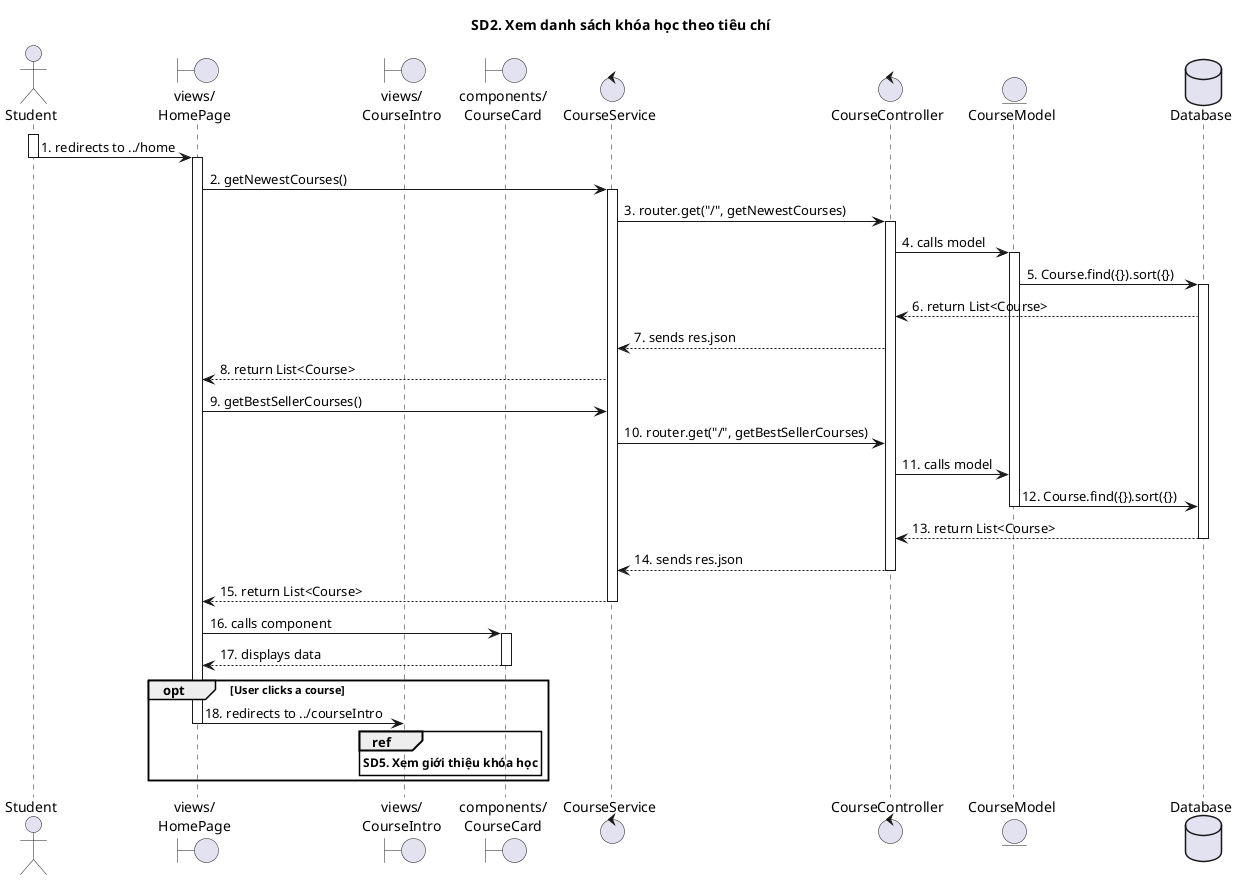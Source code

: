 @startuml

title SD2. Xem danh sách khóa học theo tiêu chí

actor "Student"
boundary "views/\nHomePage" as HomePage
boundary "views/\nCourseIntro" as CourseIntro
boundary "components/\nCourseCard" as CourseCard
control "CourseService"
control "CourseController"
entity "CourseModel"
database "Database"

activate Student
Student -> HomePage: 1. redirects to ../home
deactivate Student
activate HomePage
HomePage -> CourseService: 2. getNewestCourses()
activate CourseService
CourseService -> CourseController: 3. router.get("/", getNewestCourses)
activate CourseController
CourseController -> CourseModel: 4. calls model
activate CourseModel
CourseModel -> Database: 5. Course.find({}).sort({})
activate Database
Database --> CourseController: 6. return List<Course>
CourseController --> CourseService: 7. sends res.json
CourseService --> HomePage: 8. return List<Course>
HomePage -> CourseService: 9. getBestSellerCourses()
CourseService -> CourseController: 10. router.get("/", getBestSellerCourses)
CourseController -> CourseModel: 11. calls model
CourseModel -> Database: 12. Course.find({}).sort({})
deactivate CourseModel
Database --> CourseController: 13. return List<Course>
deactivate Database
CourseController --> CourseService: 14. sends res.json
deactivate CourseController
CourseService --> HomePage: 15. return List<Course>
deactivate CourseService
HomePage -> CourseCard: 16. calls component
activate CourseCard
CourseCard --> HomePage: 17. displays data
deactivate CourseCard

opt User clicks a course
HomePage -> CourseIntro: 18. redirects to ../courseIntro
deactivate HomePage
ref over CourseIntro
**SD5. Xem giới thiệu khóa học**
end ref
end group


@enduml